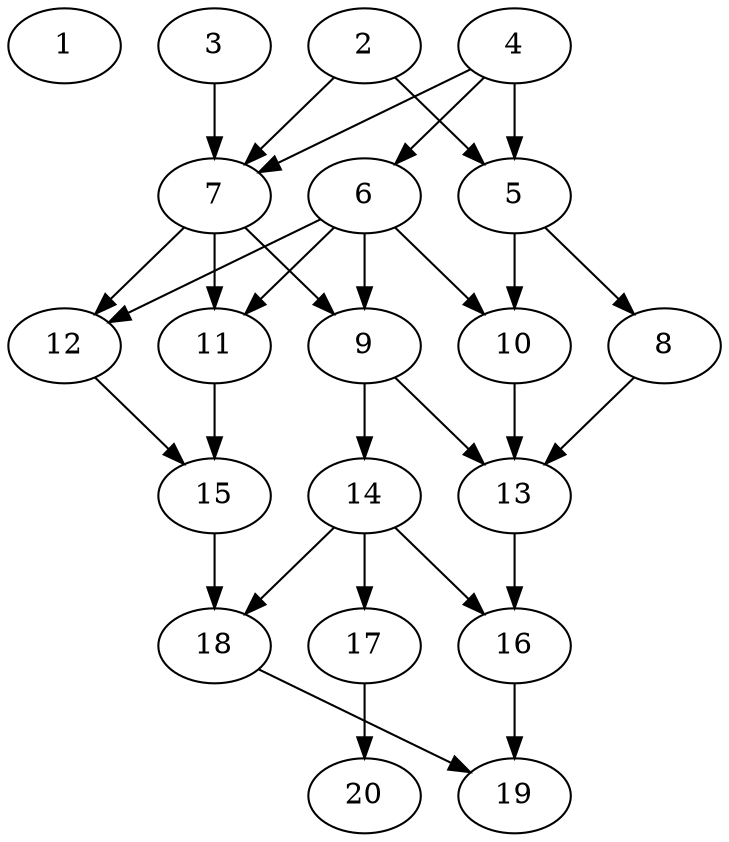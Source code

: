 // DAG automatically generated by daggen at Tue Jul 23 14:22:50 2019
// ./daggen --dot -n 20 --ccr 0.4 --fat 0.5 --regular 0.5 --density 0.6 --mindata 5242880 --maxdata 52428800 
digraph G {
  1 [size="115315200", alpha="0.12", expect_size="46126080"] 
  2 [size="35223040", alpha="0.07", expect_size="14089216"] 
  2 -> 5 [size ="14089216"]
  2 -> 7 [size ="14089216"]
  3 [size="84098560", alpha="0.18", expect_size="33639424"] 
  3 -> 7 [size ="33639424"]
  4 [size="65338880", alpha="0.10", expect_size="26135552"] 
  4 -> 5 [size ="26135552"]
  4 -> 6 [size ="26135552"]
  4 -> 7 [size ="26135552"]
  5 [size="98306560", alpha="0.16", expect_size="39322624"] 
  5 -> 8 [size ="39322624"]
  5 -> 10 [size ="39322624"]
  6 [size="89817600", alpha="0.08", expect_size="35927040"] 
  6 -> 9 [size ="35927040"]
  6 -> 10 [size ="35927040"]
  6 -> 11 [size ="35927040"]
  6 -> 12 [size ="35927040"]
  7 [size="121472000", alpha="0.09", expect_size="48588800"] 
  7 -> 9 [size ="48588800"]
  7 -> 11 [size ="48588800"]
  7 -> 12 [size ="48588800"]
  8 [size="130874880", alpha="0.08", expect_size="52349952"] 
  8 -> 13 [size ="52349952"]
  9 [size="25072640", alpha="0.14", expect_size="10029056"] 
  9 -> 13 [size ="10029056"]
  9 -> 14 [size ="10029056"]
  10 [size="13629440", alpha="0.03", expect_size="5451776"] 
  10 -> 13 [size ="5451776"]
  11 [size="14243840", alpha="0.00", expect_size="5697536"] 
  11 -> 15 [size ="5697536"]
  12 [size="82094080", alpha="0.19", expect_size="32837632"] 
  12 -> 15 [size ="32837632"]
  13 [size="123543040", alpha="0.11", expect_size="49417216"] 
  13 -> 16 [size ="49417216"]
  14 [size="113190400", alpha="0.07", expect_size="45276160"] 
  14 -> 16 [size ="45276160"]
  14 -> 17 [size ="45276160"]
  14 -> 18 [size ="45276160"]
  15 [size="53675520", alpha="0.04", expect_size="21470208"] 
  15 -> 18 [size ="21470208"]
  16 [size="32791040", alpha="0.19", expect_size="13116416"] 
  16 -> 19 [size ="13116416"]
  17 [size="80066560", alpha="0.16", expect_size="32026624"] 
  17 -> 20 [size ="32026624"]
  18 [size="17477120", alpha="0.17", expect_size="6990848"] 
  18 -> 19 [size ="6990848"]
  19 [size="65658880", alpha="0.12", expect_size="26263552"] 
  20 [size="29923840", alpha="0.15", expect_size="11969536"] 
}
